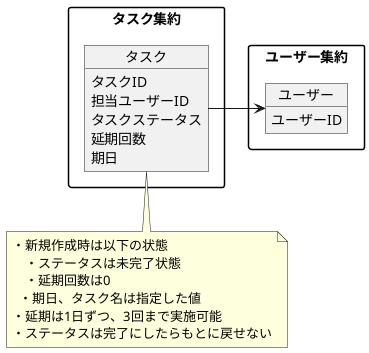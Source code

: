 @startuml
' 以下の質問に対するサンプルドメインモデル図
' https://peing.net/ja/q/3c1ab13a-265e-4c71-b3cb-ab9960433a9a
skinparam packagestyle rectangle

package  ユーザー集約 {
  object ユーザー{
    ユーザーID
  }
}
'note bottom of ユーザー
'end note


package タスク集約 {
  object タスク{
    タスクID
    担当ユーザーID
    タスクステータス
    延期回数
    期日
  }
}
note bottom of タスク
  ・新規作成時は以下の状態
  　・ステータスは未完了状態
  　・延期回数は0
    ・期日、タスク名は指定した値
  ・延期は1日ずつ、3回まで実施可能
  ・ステータスは完了にしたらもとに戻せない
end note
ユーザー <-l- タスク

@enduml
